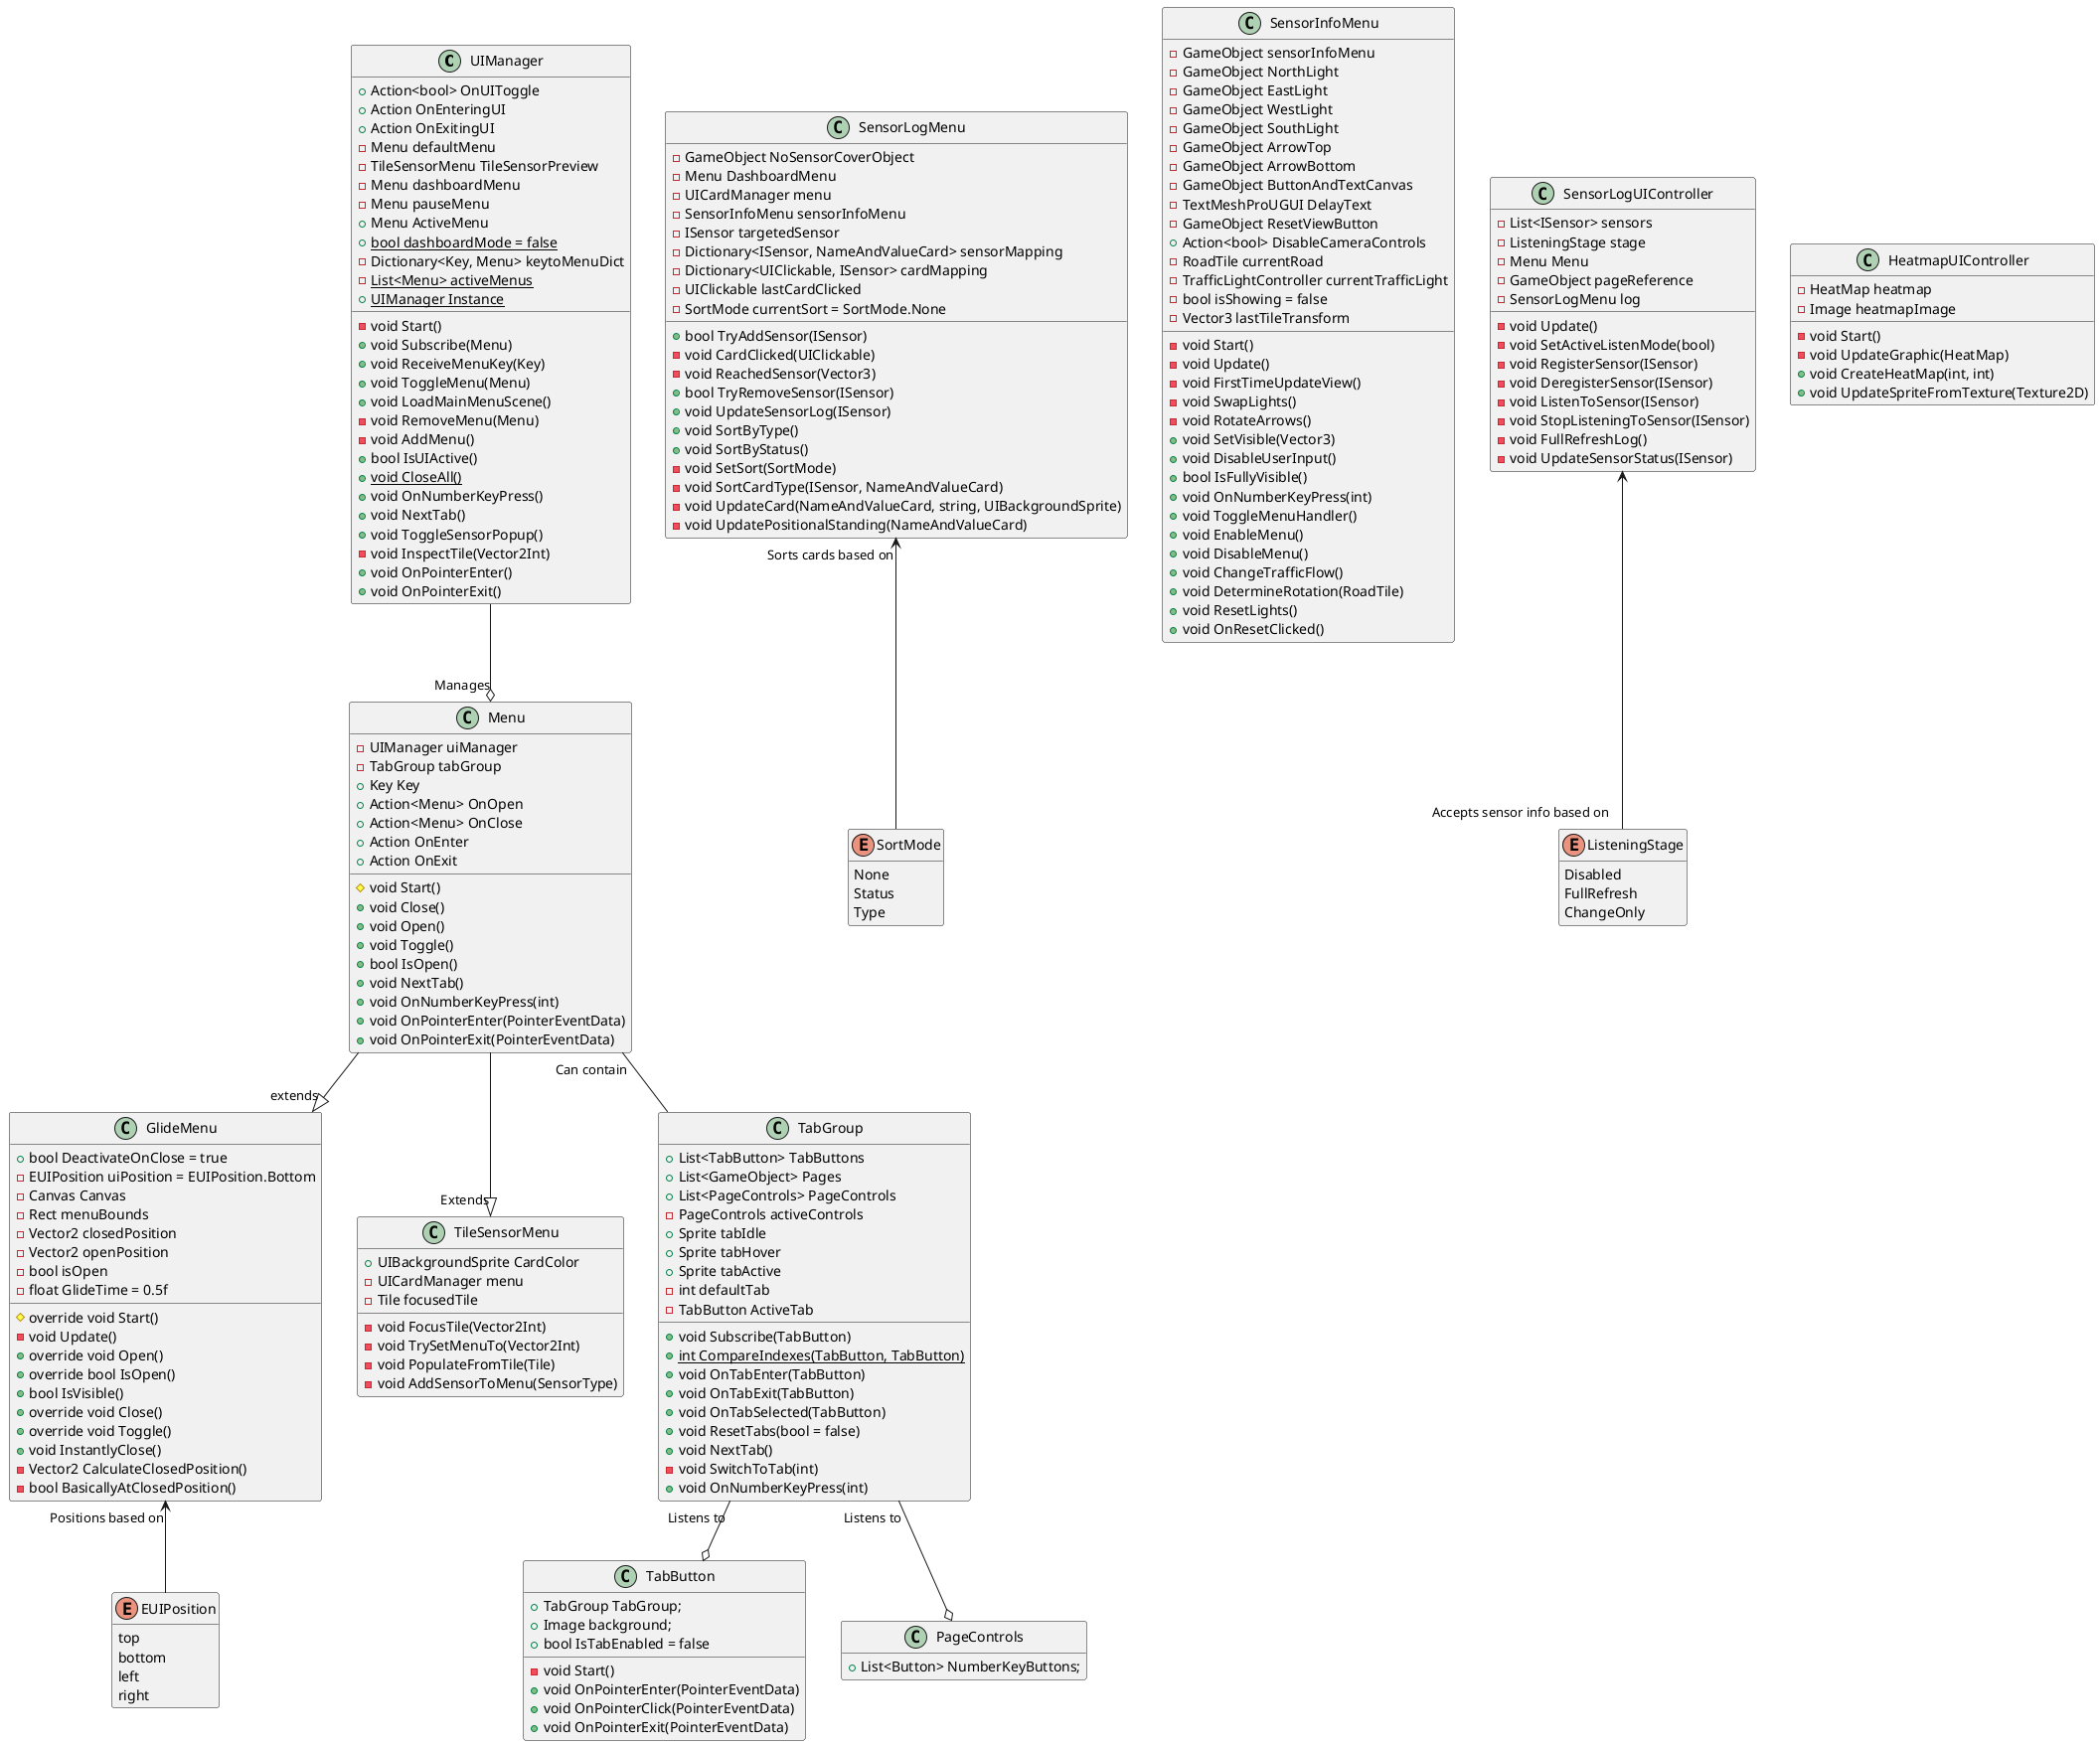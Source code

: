 @startuml

hide empty members

class UIManager {
  +Action<bool> OnUIToggle
  +Action OnEnteringUI
  +Action OnExitingUI
  -Menu defaultMenu
  -TileSensorMenu TileSensorPreview
  -Menu dashboardMenu
  -Menu pauseMenu
  +Menu ActiveMenu
  +{static} bool dashboardMode = false
  -Dictionary<Key, Menu> keytoMenuDict
  -{static} List<Menu> activeMenus
  +{static} UIManager Instance
  -void Start()
  +void Subscribe(Menu)
  +void ReceiveMenuKey(Key)
  +void ToggleMenu(Menu)
  +void LoadMainMenuScene()
  -void RemoveMenu(Menu)
  -void AddMenu()
  +bool IsUIActive()
  +{static} void CloseAll()
  +void OnNumberKeyPress()
  +void NextTab()
  +void ToggleSensorPopup()
  -void InspectTile(Vector2Int)
  +void OnPointerEnter()
  +void OnPointerExit()
}

class Menu {
  -UIManager uiManager
  -TabGroup tabGroup
  +Key Key
  +Action<Menu> OnOpen
  +Action<Menu> OnClose
  +Action OnEnter
  +Action OnExit
  #void Start()
  +void Close()
  +void Open()
  +void Toggle()
  +bool IsOpen()
  +void NextTab()
  +void OnNumberKeyPress(int)
  +void OnPointerEnter(PointerEventData)
  +void OnPointerExit(PointerEventData)
}

class GlideMenu {
  +bool DeactivateOnClose = true
  -EUIPosition uiPosition = EUIPosition.Bottom
  -Canvas Canvas
  -Rect menuBounds
  -Vector2 closedPosition
  -Vector2 openPosition
  -bool isOpen
  -float GlideTime = 0.5f
  #override void Start()
  -void Update()
  +override void Open()
  +override bool IsOpen()
  +bool IsVisible()
  +override void Close()
  +override void Toggle()
  +void InstantlyClose()
  -Vector2 CalculateClosedPosition()
  -bool BasicallyAtClosedPosition()
}

class TileSensorMenu {
  +UIBackgroundSprite CardColor
  -UICardManager menu
  -Tile focusedTile
  -void FocusTile(Vector2Int)
  -void TrySetMenuTo(Vector2Int)
  -void PopulateFromTile(Tile)
  -void AddSensorToMenu(SensorType)
}

class SensorLogMenu {
  -GameObject NoSensorCoverObject
  -Menu DashboardMenu
  -UICardManager menu
  -SensorInfoMenu sensorInfoMenu
  -ISensor targetedSensor
  -Dictionary<ISensor, NameAndValueCard> sensorMapping
  -Dictionary<UIClickable, ISensor> cardMapping
  -UIClickable lastCardClicked
  -SortMode currentSort = SortMode.None
  +bool TryAddSensor(ISensor)
  -void CardClicked(UIClickable)
  -void ReachedSensor(Vector3)
  +bool TryRemoveSensor(ISensor)
  +void UpdateSensorLog(ISensor)
  +void SortByType()
  +void SortByStatus()
  -void SetSort(SortMode)
  -void SortCardType(ISensor, NameAndValueCard)
  -void UpdateCard(NameAndValueCard, string, UIBackgroundSprite)
  -void UpdatePositionalStanding(NameAndValueCard)
}

enum SortMode
{
    None
    Status
    Type
}

class SensorInfoMenu {
  -GameObject sensorInfoMenu
  -GameObject NorthLight
  -GameObject EastLight
  -GameObject WestLight
  -GameObject SouthLight
  -GameObject ArrowTop
  -GameObject ArrowBottom
  -GameObject ButtonAndTextCanvas
  -TextMeshProUGUI DelayText
  -GameObject ResetViewButton
  +Action<bool> DisableCameraControls
  -RoadTile currentRoad
  -TrafficLightController currentTrafficLight
  -bool isShowing = false
  -Vector3 lastTileTransform
  -void Start()
  -void Update()
  -void FirstTimeUpdateView()
  -void SwapLights()
  -void RotateArrows()
  +void SetVisible(Vector3)
  +void DisableUserInput()
  +bool IsFullyVisible()
  +void OnNumberKeyPress(int)
  +void ToggleMenuHandler()
  +void EnableMenu()
  +void DisableMenu()
  +void ChangeTrafficFlow()
  +void DetermineRotation(RoadTile)
  +void ResetLights()
  +void OnResetClicked()
}

class SensorLogUIController {
  -List<ISensor> sensors
  -ListeningStage stage
  -Menu Menu
  -GameObject pageReference
  -SensorLogMenu log
  -void Update()
  -void SetActiveListenMode(bool)
  -void RegisterSensor(ISensor)
  -void DeregisterSensor(ISensor)
  -void ListenToSensor(ISensor)
  -void StopListeningToSensor(ISensor)
  -void FullRefreshLog()
  -void UpdateSensorStatus(ISensor)
}

enum ListeningStage
{
    Disabled
    FullRefresh
    ChangeOnly
}

class HeatmapUIController {
  -HeatMap heatmap
  -Image heatmapImage
  -void Start()
  -void UpdateGraphic(HeatMap)
  +void CreateHeatMap(int, int)
  +void UpdateSpriteFromTexture(Texture2D)
}

class TabGroup {
  +List<TabButton> TabButtons
  +List<GameObject> Pages
  +List<PageControls> PageControls
  -PageControls activeControls
  +Sprite tabIdle
  +Sprite tabHover
  +Sprite tabActive
  -int defaultTab
  -TabButton ActiveTab
  +void Subscribe(TabButton)
  +{static} int CompareIndexes(TabButton, TabButton)
  +void OnTabEnter(TabButton)
  +void OnTabExit(TabButton)
  +void OnTabSelected(TabButton)
  +void ResetTabs(bool = false)
  +void NextTab()
  -void SwitchToTab(int)
  +void OnNumberKeyPress(int)
}

class TabButton {
  +TabGroup TabGroup;
  +Image background;
  +bool IsTabEnabled = false
  -void Start()
  +void OnPointerEnter(PointerEventData)
  +void OnPointerClick(PointerEventData)
  +void OnPointerExit(PointerEventData)
}

class PageControls {
  +List<Button> NumberKeyButtons;
}

enum EUIPosition {
    top
    bottom
    left
    right
}

UIManager --o "Manages" Menu
GlideMenu "Positions based on" <-- EUIPosition
TabGroup "Listens to" --o TabButton
TabGroup "Listens to" --o PageControls
Menu --|> "extends" GlideMenu
Menu "Can contain" -- TabGroup
Menu --|> "Extends" TileSensorMenu
SensorLogUIController <-- "Accepts sensor info based on" ListeningStage
SensorLogMenu "Sorts cards based on" <-- SortMode

@enduml